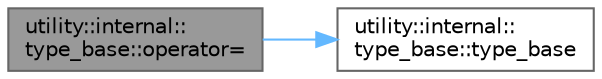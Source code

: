 digraph "utility::internal::type_base::operator="
{
 // LATEX_PDF_SIZE
  bgcolor="transparent";
  edge [fontname=Helvetica,fontsize=10,labelfontname=Helvetica,labelfontsize=10];
  node [fontname=Helvetica,fontsize=10,shape=box,height=0.2,width=0.4];
  rankdir="LR";
  Node1 [id="Node000001",label="utility::internal::\ltype_base::operator=",height=0.2,width=0.4,color="gray40", fillcolor="grey60", style="filled", fontcolor="black",tooltip=" "];
  Node1 -> Node2 [id="edge1_Node000001_Node000002",color="steelblue1",style="solid",tooltip=" "];
  Node2 [id="Node000002",label="utility::internal::\ltype_base::type_base",height=0.2,width=0.4,color="grey40", fillcolor="white", style="filled",URL="$classutility_1_1internal_1_1type__base.html#add108447c7b1095f886ed2f685b67497",tooltip=" "];
}
